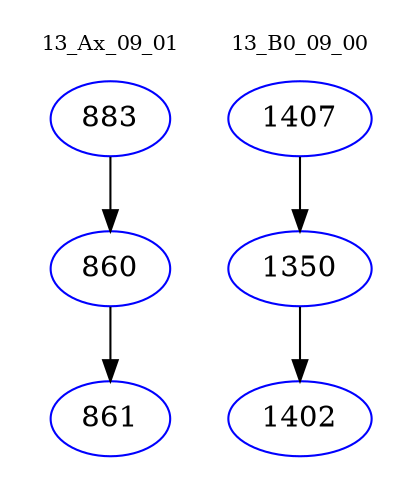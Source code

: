 digraph{
subgraph cluster_0 {
color = white
label = "13_Ax_09_01";
fontsize=10;
T0_883 [label="883", color="blue"]
T0_883 -> T0_860 [color="black"]
T0_860 [label="860", color="blue"]
T0_860 -> T0_861 [color="black"]
T0_861 [label="861", color="blue"]
}
subgraph cluster_1 {
color = white
label = "13_B0_09_00";
fontsize=10;
T1_1407 [label="1407", color="blue"]
T1_1407 -> T1_1350 [color="black"]
T1_1350 [label="1350", color="blue"]
T1_1350 -> T1_1402 [color="black"]
T1_1402 [label="1402", color="blue"]
}
}
